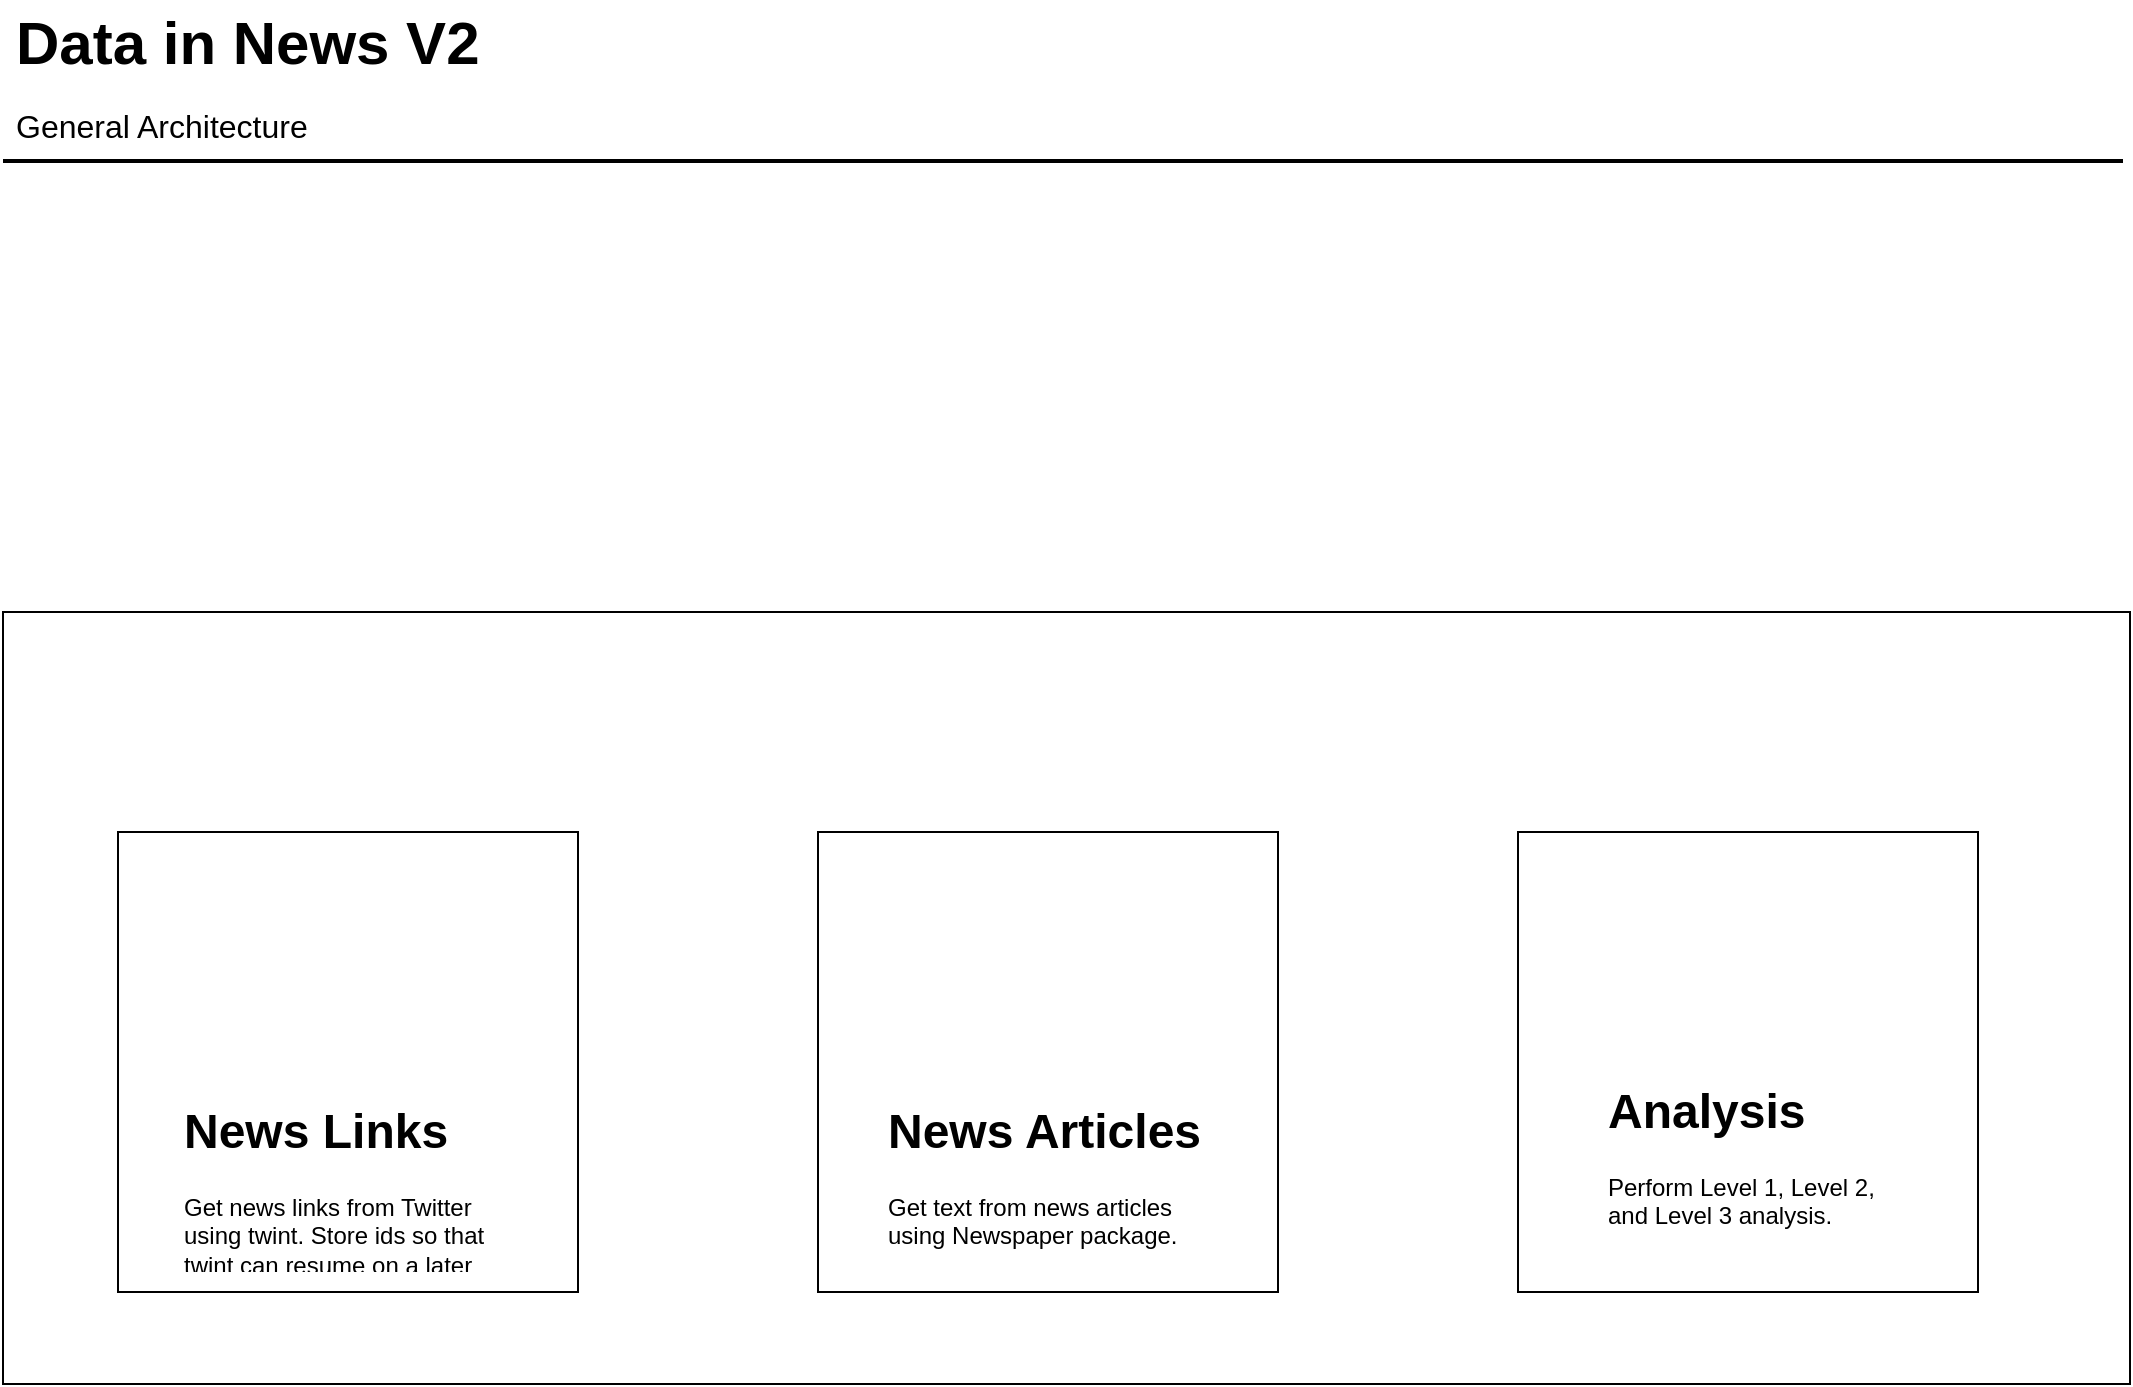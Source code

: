 <mxfile version="14.6.6" type="github">
  <diagram id="Ht1M8jgEwFfnCIfOTk4-" name="Page-1">
    <mxGraphModel dx="1426" dy="794" grid="1" gridSize="10" guides="1" tooltips="1" connect="1" arrows="1" fold="1" page="1" pageScale="1" pageWidth="1169" pageHeight="827" math="0" shadow="0">
      <root>
        <mxCell id="0" />
        <mxCell id="1" parent="0" />
        <mxCell id="zOO34k_O3mPaFkdZbeg5-26" value="" style="rounded=0;whiteSpace=wrap;html=1;" vertex="1" parent="1">
          <mxGeometry x="52.5" y="370" width="1063.5" height="386" as="geometry" />
        </mxCell>
        <mxCell id="zOO34k_O3mPaFkdZbeg5-29" value="" style="whiteSpace=wrap;html=1;aspect=fixed;" vertex="1" parent="1">
          <mxGeometry x="460" y="480" width="230" height="230" as="geometry" />
        </mxCell>
        <mxCell id="zOO34k_O3mPaFkdZbeg5-30" value="" style="whiteSpace=wrap;html=1;aspect=fixed;" vertex="1" parent="1">
          <mxGeometry x="810" y="480" width="230" height="230" as="geometry" />
        </mxCell>
        <mxCell id="zOO34k_O3mPaFkdZbeg5-16" value="" style="whiteSpace=wrap;html=1;aspect=fixed;" vertex="1" parent="1">
          <mxGeometry x="110" y="480" width="230" height="230" as="geometry" />
        </mxCell>
        <mxCell id="-QjtrjUzRDEMRZ5MF8oH-47" value="Data in News V2" style="text;html=1;resizable=0;points=[];autosize=1;align=left;verticalAlign=top;spacingTop=-4;fontSize=30;fontStyle=1" parent="1" vertex="1">
          <mxGeometry x="56.5" y="64.5" width="250" height="40" as="geometry" />
        </mxCell>
        <mxCell id="-QjtrjUzRDEMRZ5MF8oH-48" value="General Architecture&lt;br&gt;" style="text;html=1;resizable=0;points=[];autosize=1;align=left;verticalAlign=top;spacingTop=-4;fontSize=16;" parent="1" vertex="1">
          <mxGeometry x="56.5" y="114.5" width="160" height="20" as="geometry" />
        </mxCell>
        <mxCell id="SCVMTBWpLvtzJIhz15lM-1" value="" style="line;strokeWidth=2;html=1;fontSize=14;" parent="1" vertex="1">
          <mxGeometry x="52.5" y="139.5" width="1060" height="10" as="geometry" />
        </mxCell>
        <mxCell id="zOO34k_O3mPaFkdZbeg5-1" value="" style="shape=image;html=1;verticalAlign=top;verticalLabelPosition=bottom;labelBackgroundColor=#ffffff;imageAspect=0;aspect=fixed;image=https://cdn2.iconfinder.com/data/icons/social-hand-drawn-icons/64/social_54-128.png" vertex="1" parent="1">
          <mxGeometry x="167.5" y="522" width="88" height="88" as="geometry" />
        </mxCell>
        <mxCell id="zOO34k_O3mPaFkdZbeg5-3" value="" style="shape=image;html=1;verticalAlign=top;verticalLabelPosition=bottom;labelBackgroundColor=#ffffff;imageAspect=0;aspect=fixed;image=https://cdn4.iconfinder.com/data/icons/markerstyle_icons/PNG/64px/link.png" vertex="1" parent="1">
          <mxGeometry x="530" y="522" width="72" height="72" as="geometry" />
        </mxCell>
        <mxCell id="zOO34k_O3mPaFkdZbeg5-5" value="" style="shape=image;html=1;verticalAlign=top;verticalLabelPosition=bottom;labelBackgroundColor=#ffffff;imageAspect=0;aspect=fixed;image=https://cdn0.iconfinder.com/data/icons/news-and-magazine/512/news-128.png" vertex="1" parent="1">
          <mxGeometry x="890" y="535" width="59" height="59" as="geometry" />
        </mxCell>
        <mxCell id="zOO34k_O3mPaFkdZbeg5-7" value="&lt;h1&gt;News Links&lt;/h1&gt;&lt;p&gt;Get news links from Twitter using twint. Store ids so that twint can resume on a later date.&lt;/p&gt;" style="text;html=1;strokeColor=none;fillColor=none;spacing=5;spacingTop=-20;whiteSpace=wrap;overflow=hidden;rounded=0;" vertex="1" parent="1">
          <mxGeometry x="138" y="610" width="172" height="90" as="geometry" />
        </mxCell>
        <mxCell id="zOO34k_O3mPaFkdZbeg5-9" value="&lt;h1&gt;News Articles&lt;/h1&gt;&lt;p&gt;Get text from news articles using Newspaper package.&amp;nbsp;&lt;/p&gt;" style="text;html=1;strokeColor=none;fillColor=none;spacing=5;spacingTop=-20;whiteSpace=wrap;overflow=hidden;rounded=0;" vertex="1" parent="1">
          <mxGeometry x="490" y="610" width="170" height="90" as="geometry" />
        </mxCell>
        <mxCell id="zOO34k_O3mPaFkdZbeg5-14" value="" style="shape=image;html=1;verticalAlign=top;verticalLabelPosition=bottom;labelBackgroundColor=#ffffff;imageAspect=0;aspect=fixed;image=https://cdn1.iconfinder.com/data/icons/feather-2/24/github-128.png" vertex="1" parent="1">
          <mxGeometry x="147.5" y="228" width="128" height="128" as="geometry" />
        </mxCell>
        <mxCell id="zOO34k_O3mPaFkdZbeg5-19" value="&lt;h1&gt;Analysis&lt;/h1&gt;&lt;p&gt;Perform Level 1, Level 2, and Level 3 analysis.&lt;/p&gt;" style="text;html=1;strokeColor=none;fillColor=none;spacing=5;spacingTop=-20;whiteSpace=wrap;overflow=hidden;rounded=0;" vertex="1" parent="1">
          <mxGeometry x="850" y="600" width="150" height="100" as="geometry" />
        </mxCell>
        <mxCell id="zOO34k_O3mPaFkdZbeg5-20" value="" style="shape=image;html=1;verticalAlign=top;verticalLabelPosition=bottom;labelBackgroundColor=#ffffff;imageAspect=0;aspect=fixed;image=https://cdn1.iconfinder.com/data/icons/feather-2/24/github-128.png" vertex="1" parent="1">
          <mxGeometry x="521" y="228" width="128" height="128" as="geometry" />
        </mxCell>
        <mxCell id="zOO34k_O3mPaFkdZbeg5-21" value="" style="shape=image;html=1;verticalAlign=top;verticalLabelPosition=bottom;labelBackgroundColor=#ffffff;imageAspect=0;aspect=fixed;image=https://cdn1.iconfinder.com/data/icons/feather-2/24/github-128.png" vertex="1" parent="1">
          <mxGeometry x="900" y="228" width="128" height="128" as="geometry" />
        </mxCell>
        <mxCell id="zOO34k_O3mPaFkdZbeg5-27" value="" style="shape=image;html=1;verticalAlign=top;verticalLabelPosition=bottom;labelBackgroundColor=#ffffff;imageAspect=0;aspect=fixed;image=https://cdn1.iconfinder.com/data/icons/simple-icons/128/heroku-128-black.png" vertex="1" parent="1">
          <mxGeometry x="1040" y="370" width="70" height="70" as="geometry" />
        </mxCell>
        <mxCell id="zOO34k_O3mPaFkdZbeg5-32" value="" style="shape=image;html=1;verticalAlign=top;verticalLabelPosition=bottom;labelBackgroundColor=#ffffff;imageAspect=0;aspect=fixed;image=https://cdn0.iconfinder.com/data/icons/common-file-extensions-audio-documents/24/ext_csv-128.png" vertex="1" parent="1">
          <mxGeometry x="370" y="570" width="60" height="60" as="geometry" />
        </mxCell>
        <mxCell id="zOO34k_O3mPaFkdZbeg5-33" value="" style="shape=image;html=1;verticalAlign=top;verticalLabelPosition=bottom;labelBackgroundColor=#ffffff;imageAspect=0;aspect=fixed;image=https://cdn0.iconfinder.com/data/icons/common-file-extensions-audio-documents/24/ext_csv-128.png" vertex="1" parent="1">
          <mxGeometry x="720" y="570" width="60" height="60" as="geometry" />
        </mxCell>
        <mxCell id="zOO34k_O3mPaFkdZbeg5-34" value="" style="shape=image;html=1;verticalAlign=top;verticalLabelPosition=bottom;labelBackgroundColor=#ffffff;imageAspect=0;aspect=fixed;image=https://cdn0.iconfinder.com/data/icons/common-file-extensions-audio-documents/24/ext_csv-128.png" vertex="1" parent="1">
          <mxGeometry x="1045" y="570" width="60" height="60" as="geometry" />
        </mxCell>
      </root>
    </mxGraphModel>
  </diagram>
</mxfile>
